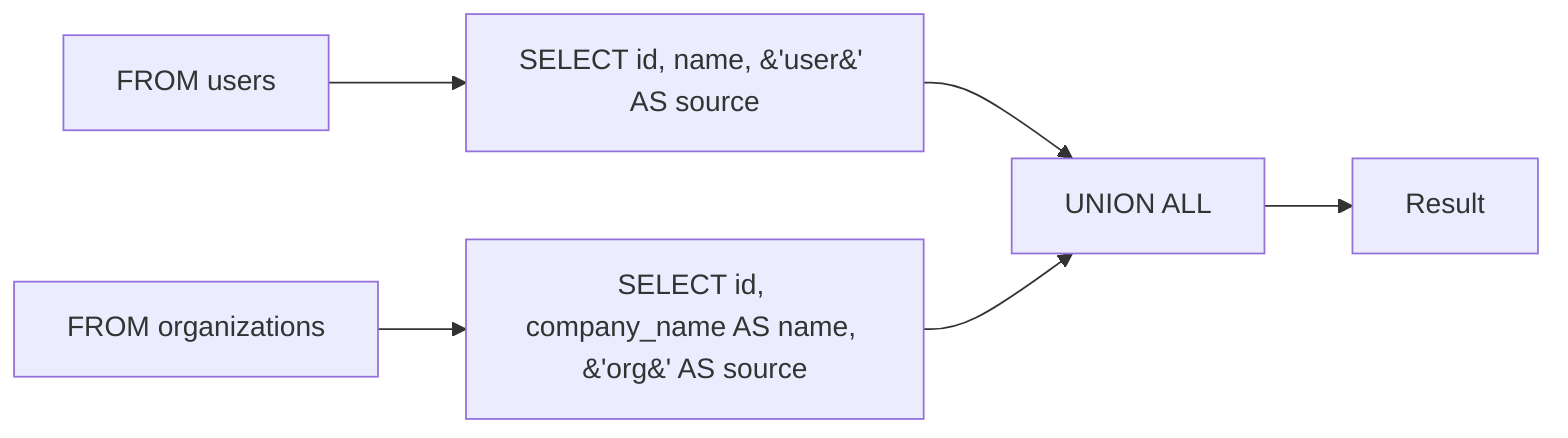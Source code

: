 flowchart LR
    node_0[FROM users]
    node_1["SELECT id, name, &#39;user&#39; AS source"]
    node_2[UNION ALL]
    node_3[FROM organizations]
    node_4["SELECT id, company_name AS name, &#39;org&#39; AS source"]
    node_5[Result]
    node_0 --> node_1
    node_1 --> node_2
    node_3 --> node_4
    node_4 --> node_2
    node_2 --> node_5